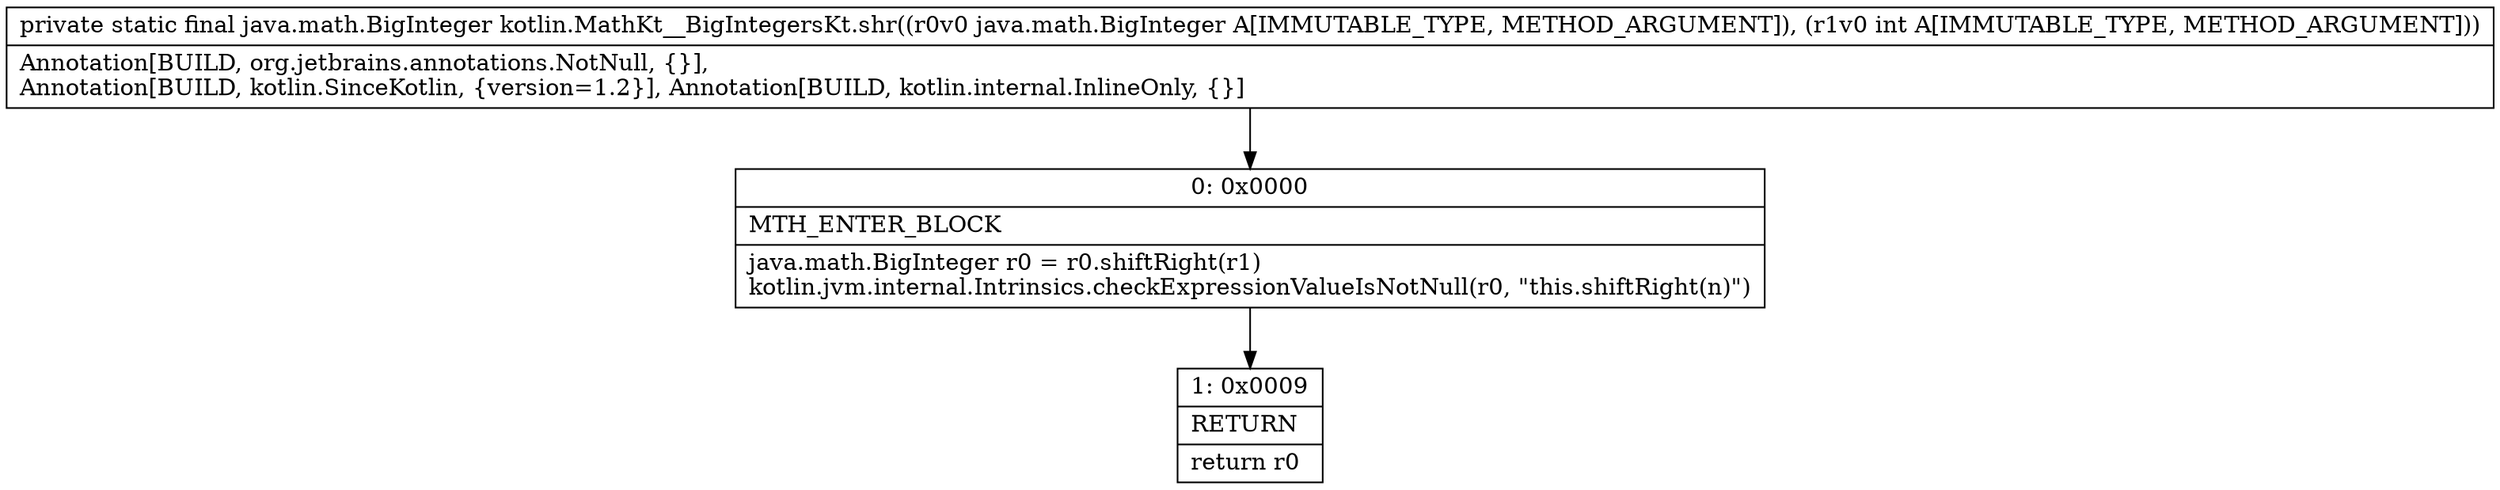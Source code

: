 digraph "CFG forkotlin.MathKt__BigIntegersKt.shr(Ljava\/math\/BigInteger;I)Ljava\/math\/BigInteger;" {
Node_0 [shape=record,label="{0\:\ 0x0000|MTH_ENTER_BLOCK\l|java.math.BigInteger r0 = r0.shiftRight(r1)\lkotlin.jvm.internal.Intrinsics.checkExpressionValueIsNotNull(r0, \"this.shiftRight(n)\")\l}"];
Node_1 [shape=record,label="{1\:\ 0x0009|RETURN\l|return r0\l}"];
MethodNode[shape=record,label="{private static final java.math.BigInteger kotlin.MathKt__BigIntegersKt.shr((r0v0 java.math.BigInteger A[IMMUTABLE_TYPE, METHOD_ARGUMENT]), (r1v0 int A[IMMUTABLE_TYPE, METHOD_ARGUMENT]))  | Annotation[BUILD, org.jetbrains.annotations.NotNull, \{\}], \lAnnotation[BUILD, kotlin.SinceKotlin, \{version=1.2\}], Annotation[BUILD, kotlin.internal.InlineOnly, \{\}]\l}"];
MethodNode -> Node_0;
Node_0 -> Node_1;
}

